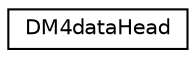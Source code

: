 digraph "Graphical Class Hierarchy"
{
  edge [fontname="Helvetica",fontsize="10",labelfontname="Helvetica",labelfontsize="10"];
  node [fontname="Helvetica",fontsize="10",shape=record];
  rankdir="LR";
  Node0 [label="DM4dataHead",height=0.2,width=0.4,color="black", fillcolor="white", style="filled",URL="$structDM4dataHead.html"];
}
